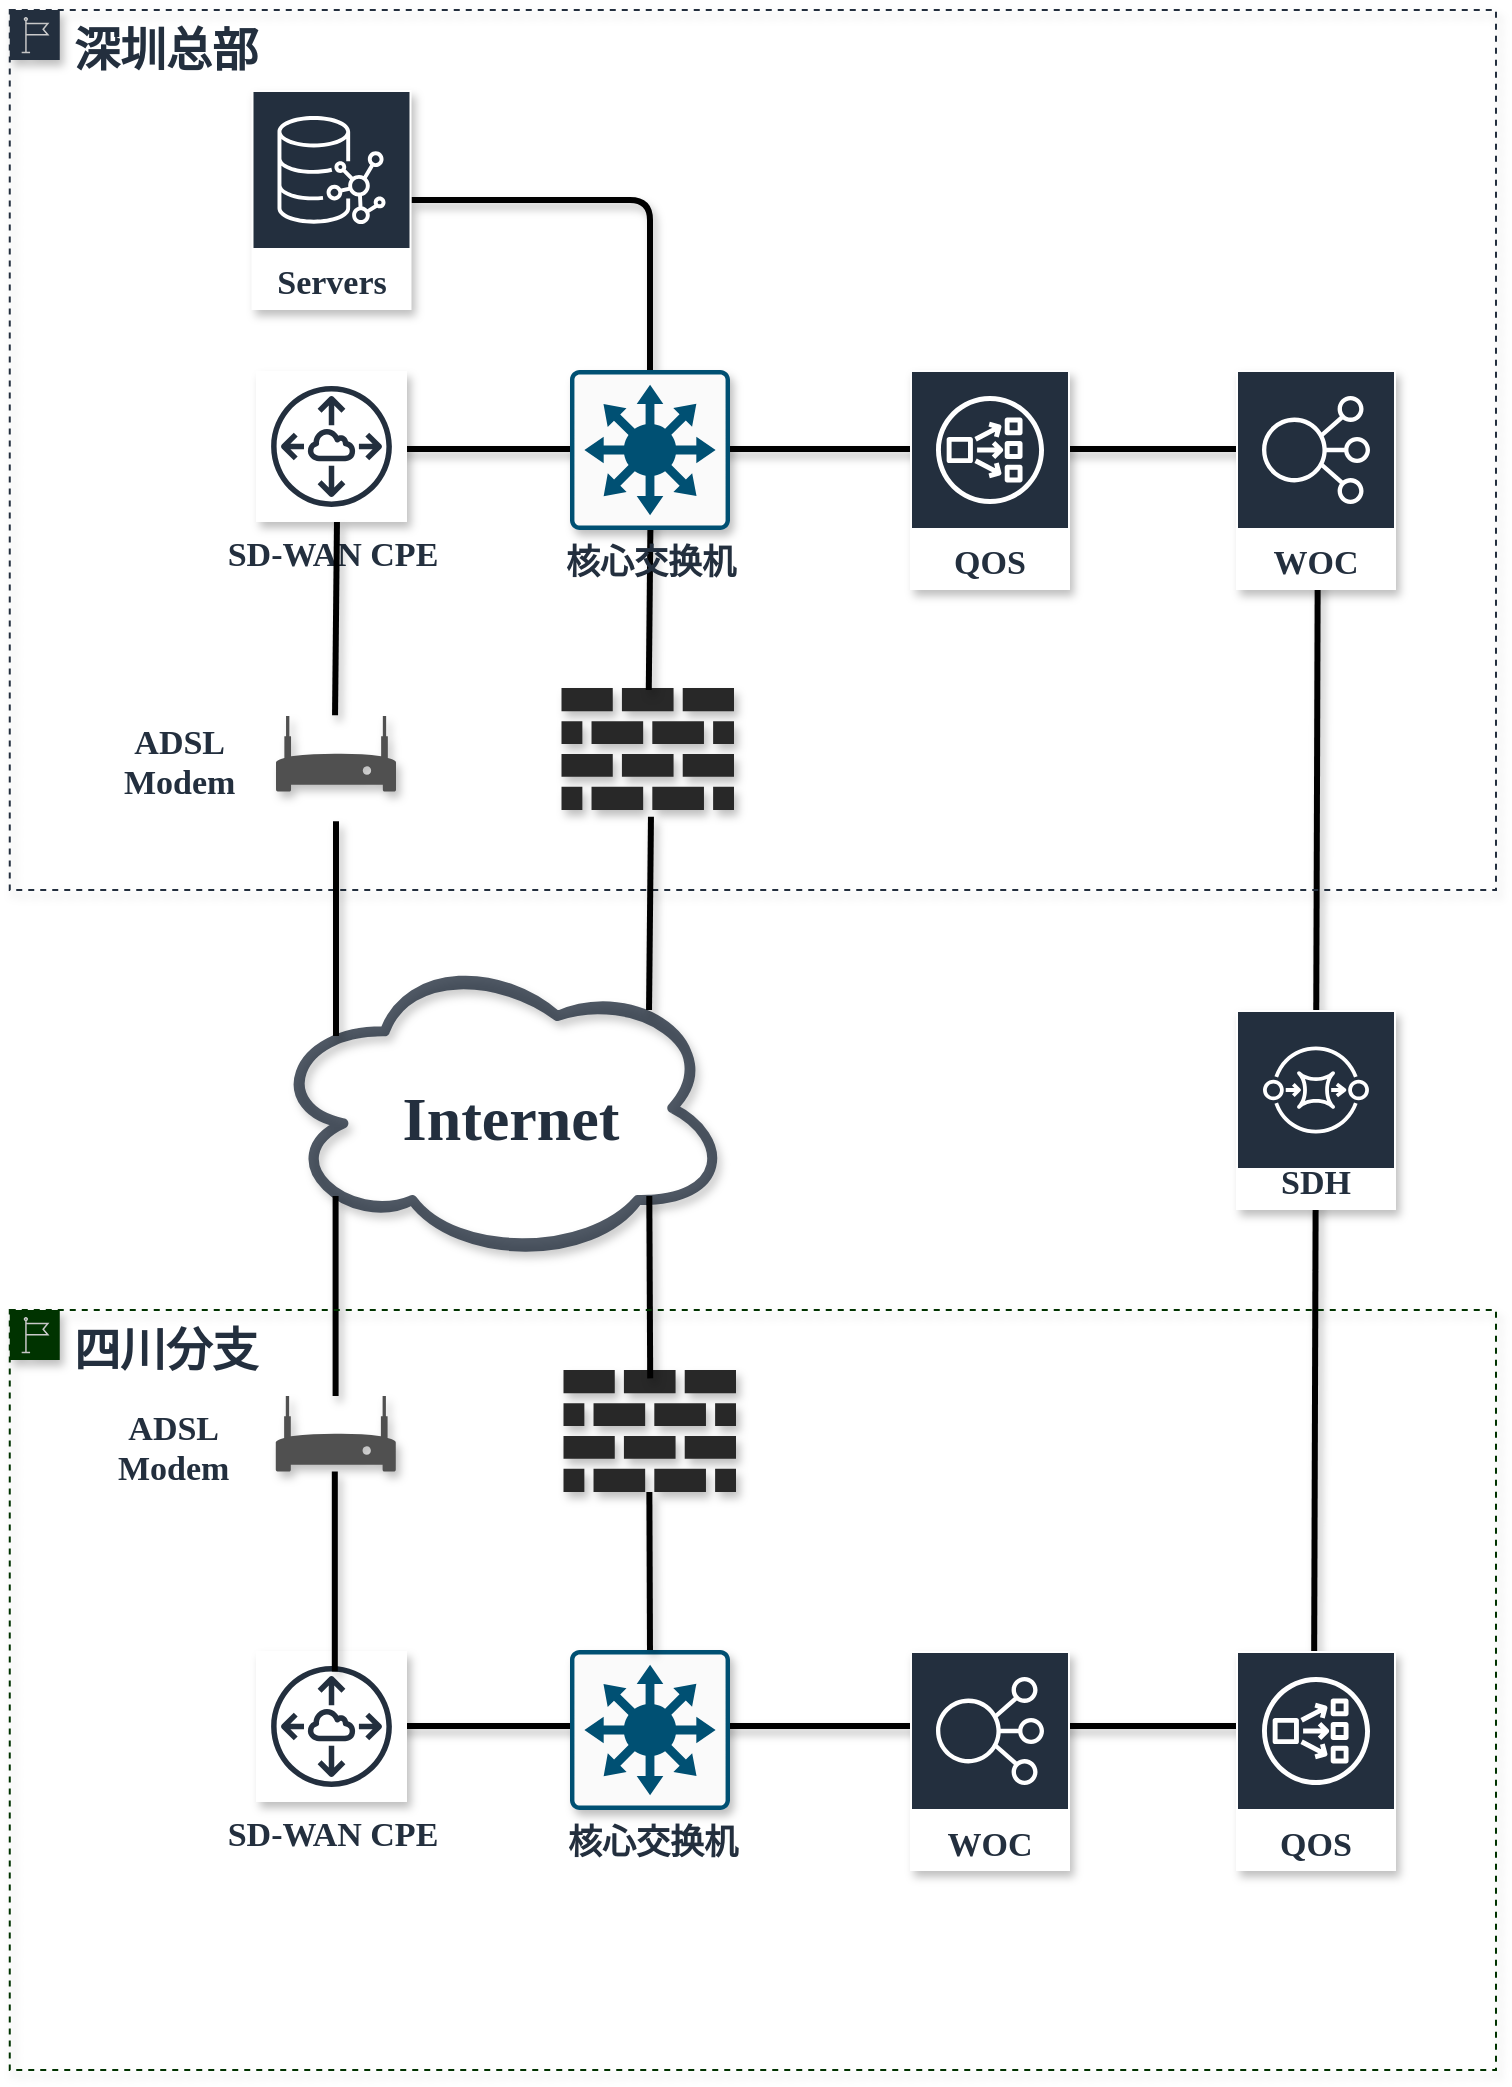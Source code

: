 <mxfile version="14.1.4" type="github" pages="3">
  <diagram id="_4hKqY-cZXE7VdDxUb8r" name="当前拓扑">
    <mxGraphModel dx="1944" dy="616" grid="1" gridSize="10" guides="1" tooltips="1" connect="1" arrows="1" fold="1" page="1" pageScale="1" pageWidth="827" pageHeight="1169" math="0" shadow="0">
      <root>
        <mxCell id="0" />
        <mxCell id="1" parent="0" />
        <mxCell id="y1TS2lOlESR9C19F99Ym-70" value="" style="edgeStyle=none;rounded=0;orthogonalLoop=1;jettySize=auto;html=1;endArrow=none;endFill=0;strokeWidth=3;fontFamily=Verdana;fontSize=17;fontColor=#232F3E;shadow=1;" edge="1" parent="1">
          <mxGeometry relative="1" as="geometry">
            <mxPoint x="170.983" y="340.0" as="sourcePoint" />
            <mxPoint x="169.02" y="940" as="targetPoint" />
          </mxGeometry>
        </mxCell>
        <mxCell id="y1TS2lOlESR9C19F99Ym-62" style="rounded=0;orthogonalLoop=1;jettySize=auto;html=1;fontSize=17;fontColor=#232F3E;fontFamily=Verdana;fontStyle=1;endArrow=none;endFill=0;strokeWidth=3;exitX=0.743;exitY=0.341;exitDx=0;exitDy=0;exitPerimeter=0;shadow=1;" edge="1" parent="1">
          <mxGeometry x="-173.32" y="257.44" as="geometry">
            <mxPoint x="162.57" y="319.5" as="sourcePoint" />
            <mxPoint x="-320.0" y="319.5" as="targetPoint" />
          </mxGeometry>
        </mxCell>
        <mxCell id="y1TS2lOlESR9C19F99Ym-58" style="rounded=0;orthogonalLoop=1;jettySize=auto;html=1;fontSize=17;fontColor=#232F3E;fontFamily=Verdana;fontStyle=1;endArrow=none;endFill=0;strokeWidth=3;exitX=0.743;exitY=0.341;exitDx=0;exitDy=0;exitPerimeter=0;shadow=1;" edge="1" parent="1">
          <mxGeometry x="-174.45" y="895.95" as="geometry">
            <mxPoint x="161.44" y="958.01" as="sourcePoint" />
            <mxPoint x="-321.13" y="958.01" as="targetPoint" />
          </mxGeometry>
        </mxCell>
        <mxCell id="y1TS2lOlESR9C19F99Ym-9" value="WOC" style="outlineConnect=0;fontColor=#232F3E;gradientColor=none;strokeColor=#ffffff;fillColor=#232F3E;dashed=0;verticalLabelPosition=middle;verticalAlign=bottom;align=center;html=1;whiteSpace=wrap;fontSize=17;fontStyle=1;spacing=3;shape=mxgraph.aws4.productIcon;prIcon=mxgraph.aws4.elastic_load_balancing;fontFamily=Verdana;shadow=1;" vertex="1" parent="1">
          <mxGeometry x="130" y="280" width="80" height="110" as="geometry" />
        </mxCell>
        <mxCell id="y1TS2lOlESR9C19F99Ym-15" value="&lt;font color=&quot;#232f3e&quot; style=&quot;font-size: 23px&quot;&gt;深圳总部&lt;/font&gt;" style="outlineConnect=0;gradientColor=none;html=1;whiteSpace=wrap;fontSize=17;fontStyle=1;shape=mxgraph.aws4.group;grIcon=mxgraph.aws4.group_region;fillColor=none;verticalAlign=top;align=left;spacingLeft=30;fontColor=#879196;dashed=1;fontFamily=Verdana;strokeColor=#232F3E;shadow=1;" vertex="1" parent="1">
          <mxGeometry x="-483.12" y="100" width="743.12" height="440" as="geometry" />
        </mxCell>
        <mxCell id="y1TS2lOlESR9C19F99Ym-19" value="QOS" style="outlineConnect=0;fontColor=#232F3E;gradientColor=none;strokeColor=#ffffff;fillColor=#232F3E;dashed=0;verticalLabelPosition=middle;verticalAlign=bottom;align=center;html=1;whiteSpace=wrap;fontSize=17;fontStyle=1;spacing=3;shape=mxgraph.aws4.productIcon;prIcon=mxgraph.aws4.network_load_balancer;fontFamily=Verdana;shadow=1;" vertex="1" parent="1">
          <mxGeometry x="-33" y="280" width="80" height="110" as="geometry" />
        </mxCell>
        <mxCell id="y1TS2lOlESR9C19F99Ym-72" style="edgeStyle=orthogonalEdgeStyle;rounded=1;orthogonalLoop=1;jettySize=auto;html=1;entryX=0.5;entryY=0;entryDx=0;entryDy=0;entryPerimeter=0;endArrow=none;endFill=0;strokeWidth=3;fontFamily=Verdana;fontSize=17;fontColor=#232F3E;sketch=0;shadow=1;" edge="1" parent="1" source="y1TS2lOlESR9C19F99Ym-20" target="y1TS2lOlESR9C19F99Ym-27">
          <mxGeometry relative="1" as="geometry" />
        </mxCell>
        <mxCell id="y1TS2lOlESR9C19F99Ym-20" value="Servers" style="outlineConnect=0;fontColor=#232F3E;gradientColor=none;strokeColor=#ffffff;fillColor=#232F3E;dashed=0;verticalLabelPosition=middle;verticalAlign=bottom;align=center;html=1;whiteSpace=wrap;fontSize=17;fontStyle=1;spacing=3;shape=mxgraph.aws4.productIcon;prIcon=mxgraph.aws4.neptune;fontFamily=Verdana;shadow=1;" vertex="1" parent="1">
          <mxGeometry x="-362.25" y="140" width="80" height="110" as="geometry" />
        </mxCell>
        <mxCell id="y1TS2lOlESR9C19F99Ym-29" value="SD-WAN CPE" style="outlineConnect=0;fontColor=#232F3E;gradientColor=none;strokeColor=#232F3E;fillColor=#ffffff;dashed=0;verticalLabelPosition=bottom;verticalAlign=top;align=center;html=1;fontSize=17;fontStyle=1;aspect=fixed;shape=mxgraph.aws4.resourceIcon;resIcon=mxgraph.aws4.peering;fontFamily=Verdana;shadow=1;" vertex="1" parent="1">
          <mxGeometry x="-360" y="280.5" width="75.5" height="75.5" as="geometry" />
        </mxCell>
        <mxCell id="y1TS2lOlESR9C19F99Ym-30" value="" style="pointerEvents=1;shadow=1;dashed=0;html=1;strokeColor=none;fillColor=#505050;labelPosition=center;verticalLabelPosition=bottom;verticalAlign=top;outlineConnect=0;align=center;shape=mxgraph.office.devices.modem;fontSize=17;fontColor=#232F3E;fontFamily=Verdana;fontStyle=1" vertex="1" parent="1">
          <mxGeometry x="-350" y="453" width="60" height="37.78" as="geometry" />
        </mxCell>
        <mxCell id="y1TS2lOlESR9C19F99Ym-31" value="" style="verticalLabelPosition=bottom;html=1;fillColor=#282828;strokeColor=none;verticalAlign=top;pointerEvents=1;align=center;shape=mxgraph.cisco_safe.security_icons.firewall;dashed=0;fontSize=17;fontColor=#232F3E;fontFamily=Verdana;fontStyle=1;shadow=1;" vertex="1" parent="1">
          <mxGeometry x="-206.25" y="780" width="86.25" height="60.98" as="geometry" />
        </mxCell>
        <mxCell id="y1TS2lOlESR9C19F99Ym-32" value="" style="pointerEvents=1;shadow=1;dashed=0;html=1;strokeColor=none;fillColor=#505050;labelPosition=center;verticalLabelPosition=bottom;verticalAlign=top;outlineConnect=0;align=center;shape=mxgraph.office.devices.modem;fontSize=17;fontColor=#232F3E;fontFamily=Verdana;fontStyle=1" vertex="1" parent="1">
          <mxGeometry x="-350.12" y="793" width="60" height="37.78" as="geometry" />
        </mxCell>
        <mxCell id="y1TS2lOlESR9C19F99Ym-33" value="WOC" style="outlineConnect=0;fontColor=#232F3E;gradientColor=none;strokeColor=#ffffff;fillColor=#232F3E;dashed=0;verticalLabelPosition=middle;verticalAlign=bottom;align=center;html=1;whiteSpace=wrap;fontSize=17;fontStyle=1;spacing=3;shape=mxgraph.aws4.productIcon;prIcon=mxgraph.aws4.elastic_load_balancing;fontFamily=Verdana;shadow=1;" vertex="1" parent="1">
          <mxGeometry x="-33" y="920.5" width="80" height="110" as="geometry" />
        </mxCell>
        <mxCell id="y1TS2lOlESR9C19F99Ym-34" value="SDH" style="outlineConnect=0;fontColor=#232F3E;gradientColor=none;strokeColor=#ffffff;fillColor=#232F3E;dashed=0;verticalLabelPosition=middle;verticalAlign=bottom;align=center;html=1;whiteSpace=wrap;fontSize=17;fontStyle=1;spacing=3;shape=mxgraph.aws4.productIcon;prIcon=mxgraph.aws4.sqs;fontFamily=Verdana;shadow=1;" vertex="1" parent="1">
          <mxGeometry x="130" y="600" width="80" height="100" as="geometry" />
        </mxCell>
        <mxCell id="y1TS2lOlESR9C19F99Ym-35" value="QOS" style="outlineConnect=0;fontColor=#232F3E;gradientColor=none;strokeColor=#ffffff;fillColor=#232F3E;dashed=0;verticalLabelPosition=middle;verticalAlign=bottom;align=center;html=1;whiteSpace=wrap;fontSize=17;fontStyle=1;spacing=3;shape=mxgraph.aws4.productIcon;prIcon=mxgraph.aws4.network_load_balancer;fontFamily=Verdana;shadow=1;" vertex="1" parent="1">
          <mxGeometry x="130" y="920.5" width="80" height="110" as="geometry" />
        </mxCell>
        <mxCell id="y1TS2lOlESR9C19F99Ym-36" value="" style="points=[[0.015,0.015,0],[0.985,0.015,0],[0.985,0.985,0],[0.015,0.985,0],[0.25,0,0],[0.5,0,0],[0.75,0,0],[1,0.25,0],[1,0.5,0],[1,0.75,0],[0.75,1,0],[0.5,1,0],[0.25,1,0],[0,0.75,0],[0,0.5,0],[0,0.25,0]];verticalLabelPosition=bottom;html=1;verticalAlign=top;aspect=fixed;align=center;pointerEvents=1;shape=mxgraph.cisco19.rect;prIcon=l3_switch;fillColor=#FAFAFA;strokeColor=#005073;dashed=0;fontSize=17;fontColor=#232F3E;fontFamily=Verdana;fontStyle=1;shadow=1;" vertex="1" parent="1">
          <mxGeometry x="-203" y="920" width="80" height="80" as="geometry" />
        </mxCell>
        <mxCell id="y1TS2lOlESR9C19F99Ym-37" value="SD-WAN CPE" style="outlineConnect=0;fontColor=#232F3E;gradientColor=none;strokeColor=#232F3E;fillColor=#ffffff;dashed=0;verticalLabelPosition=bottom;verticalAlign=top;align=center;html=1;fontSize=17;fontStyle=1;aspect=fixed;shape=mxgraph.aws4.resourceIcon;resIcon=mxgraph.aws4.peering;fontFamily=Verdana;shadow=1;" vertex="1" parent="1">
          <mxGeometry x="-360" y="920.5" width="75.5" height="75.5" as="geometry" />
        </mxCell>
        <mxCell id="y1TS2lOlESR9C19F99Ym-48" value="" style="group;shadow=1;" vertex="1" connectable="0" parent="1">
          <mxGeometry x="-353.12" y="572.34" width="230" height="155.33" as="geometry" />
        </mxCell>
        <mxCell id="y1TS2lOlESR9C19F99Ym-44" value="" style="ellipse;shape=cloud;whiteSpace=wrap;html=1;dashed=0;fontSize=17;fontColor=#232F3E;fontStyle=1;verticalAlign=bottom;spacing=3;strokeColor=#232F3E;fillColor=none;strokeWidth=5;perimeterSpacing=2;opacity=80;shadow=1;sketch=1;fontFamily=Verdana;" vertex="1" parent="y1TS2lOlESR9C19F99Ym-48">
          <mxGeometry width="230" height="153.33" as="geometry" />
        </mxCell>
        <mxCell id="y1TS2lOlESR9C19F99Ym-45" value="&lt;font style=&quot;font-size: 31px&quot;&gt;Internet&lt;/font&gt;" style="text;html=1;align=center;verticalAlign=middle;resizable=0;points=[];autosize=1;fontSize=17;fontColor=#232F3E;fontFamily=Verdana;fontStyle=1;shadow=1;" vertex="1" parent="y1TS2lOlESR9C19F99Ym-48">
          <mxGeometry x="40.12" y="66.66" width="160" height="30" as="geometry" />
        </mxCell>
        <mxCell id="y1TS2lOlESR9C19F99Ym-52" style="rounded=0;orthogonalLoop=1;jettySize=auto;html=1;fontSize=17;fontColor=#232F3E;fontFamily=Verdana;fontStyle=1;endArrow=none;endFill=0;strokeWidth=3;shadow=1;" edge="1" parent="y1TS2lOlESR9C19F99Ym-48">
          <mxGeometry x="-320" y="502.34" as="geometry">
            <mxPoint x="33.12" y="40.66" as="sourcePoint" />
            <mxPoint x="33.12" y="-66.737" as="targetPoint" />
          </mxGeometry>
        </mxCell>
        <mxCell id="y1TS2lOlESR9C19F99Ym-38" style="rounded=0;orthogonalLoop=1;jettySize=auto;html=1;fontSize=17;fontColor=#232F3E;fontFamily=Verdana;fontStyle=1;entryX=0.807;entryY=0.821;entryDx=0;entryDy=0;entryPerimeter=0;endArrow=none;endFill=0;strokeWidth=3;shadow=1;" edge="1" parent="1">
          <mxGeometry x="-320.2" y="690" as="geometry">
            <mxPoint x="-162.9" y="784.186" as="sourcePoint" />
            <mxPoint x="-163.352" y="693" as="targetPoint" />
          </mxGeometry>
        </mxCell>
        <mxCell id="y1TS2lOlESR9C19F99Ym-47" style="rounded=0;orthogonalLoop=1;jettySize=auto;html=1;fontSize=17;fontColor=#232F3E;fontFamily=Verdana;fontStyle=1;endArrow=none;endFill=0;strokeWidth=3;shadow=1;" edge="1" parent="1">
          <mxGeometry x="-320.2" y="690" as="geometry">
            <mxPoint x="-320.2" y="793" as="sourcePoint" />
            <mxPoint x="-320.2" y="693.037" as="targetPoint" />
          </mxGeometry>
        </mxCell>
        <mxCell id="y1TS2lOlESR9C19F99Ym-55" value="&lt;div style=&quot;text-align: center&quot;&gt;&lt;font face=&quot;verdana&quot;&gt;&lt;b&gt;ADSL&lt;/b&gt;&lt;/font&gt;&lt;/div&gt;&lt;div style=&quot;text-align: center&quot;&gt;&lt;font face=&quot;verdana&quot;&gt;&lt;b&gt;Modem&lt;/b&gt;&lt;/font&gt;&lt;/div&gt;" style="text;whiteSpace=wrap;html=1;fontSize=17;fontFamily=Verdana;fontColor=#232F3E;shadow=1;" vertex="1" parent="1">
          <mxGeometry x="-431.12" y="793" width="78" height="40" as="geometry" />
        </mxCell>
        <mxCell id="y1TS2lOlESR9C19F99Ym-56" style="rounded=0;orthogonalLoop=1;jettySize=auto;html=1;fontSize=17;fontColor=#232F3E;fontFamily=Verdana;fontStyle=1;endArrow=none;endFill=0;strokeWidth=3;shadow=1;" edge="1" parent="1">
          <mxGeometry x="-320.59" y="827.74" as="geometry">
            <mxPoint x="-320.59" y="930.74" as="sourcePoint" />
            <mxPoint x="-320.59" y="830.777" as="targetPoint" />
          </mxGeometry>
        </mxCell>
        <mxCell id="y1TS2lOlESR9C19F99Ym-57" style="rounded=0;orthogonalLoop=1;jettySize=auto;html=1;fontSize=17;fontColor=#232F3E;fontFamily=Verdana;fontStyle=1;endArrow=none;endFill=0;strokeWidth=3;exitX=0.5;exitY=0;exitDx=0;exitDy=0;exitPerimeter=0;shadow=1;" edge="1" parent="1" source="y1TS2lOlESR9C19F99Ym-36">
          <mxGeometry x="-163.32" y="837.94" as="geometry">
            <mxPoint x="-163.32" y="940.94" as="sourcePoint" />
            <mxPoint x="-163.32" y="840.977" as="targetPoint" />
          </mxGeometry>
        </mxCell>
        <mxCell id="y1TS2lOlESR9C19F99Ym-23" value="" style="verticalLabelPosition=bottom;html=1;fillColor=#282828;strokeColor=none;verticalAlign=top;pointerEvents=1;align=center;shape=mxgraph.cisco_safe.security_icons.firewall;dashed=0;fontSize=17;fontColor=#232F3E;fontFamily=Verdana;fontStyle=1;shadow=1;" vertex="1" parent="1">
          <mxGeometry x="-207.25" y="439.02" width="86.25" height="60.98" as="geometry" />
        </mxCell>
        <mxCell id="y1TS2lOlESR9C19F99Ym-66" value="" style="edgeStyle=none;rounded=0;orthogonalLoop=1;jettySize=auto;html=1;endArrow=none;endFill=0;strokeWidth=3;fontFamily=Verdana;fontSize=17;fontColor=#232F3E;shadow=1;" edge="1" parent="1">
          <mxGeometry relative="1" as="geometry">
            <mxPoint x="-162.517" y="503.34" as="sourcePoint" />
            <mxPoint x="-163.48" y="600" as="targetPoint" />
          </mxGeometry>
        </mxCell>
        <mxCell id="y1TS2lOlESR9C19F99Ym-67" value="" style="edgeStyle=none;rounded=0;orthogonalLoop=1;jettySize=auto;html=1;endArrow=none;endFill=0;strokeWidth=3;fontFamily=Verdana;fontSize=17;fontColor=#232F3E;shadow=1;" edge="1" parent="1">
          <mxGeometry relative="1" as="geometry">
            <mxPoint x="-162.647" y="343.34" as="sourcePoint" />
            <mxPoint x="-163.61" y="440.0" as="targetPoint" />
          </mxGeometry>
        </mxCell>
        <mxCell id="y1TS2lOlESR9C19F99Ym-27" value="" style="points=[[0.015,0.015,0],[0.985,0.015,0],[0.985,0.985,0],[0.015,0.985,0],[0.25,0,0],[0.5,0,0],[0.75,0,0],[1,0.25,0],[1,0.5,0],[1,0.75,0],[0.75,1,0],[0.5,1,0],[0.25,1,0],[0,0.75,0],[0,0.5,0],[0,0.25,0]];verticalLabelPosition=bottom;html=1;verticalAlign=top;aspect=fixed;align=center;pointerEvents=1;shape=mxgraph.cisco19.rect;prIcon=l3_switch;fillColor=#FAFAFA;strokeColor=#005073;dashed=0;fontSize=17;fontColor=#232F3E;fontFamily=Verdana;fontStyle=1;shadow=1;" vertex="1" parent="1">
          <mxGeometry x="-203" y="280" width="80" height="80" as="geometry" />
        </mxCell>
        <mxCell id="y1TS2lOlESR9C19F99Ym-68" value="" style="edgeStyle=none;rounded=0;orthogonalLoop=1;jettySize=auto;html=1;endArrow=none;endFill=0;strokeWidth=3;fontFamily=Verdana;fontSize=17;fontColor=#232F3E;shadow=1;" edge="1" parent="1">
          <mxGeometry relative="1" as="geometry">
            <mxPoint x="-319.517" y="356.0" as="sourcePoint" />
            <mxPoint x="-320.48" y="452.66" as="targetPoint" />
          </mxGeometry>
        </mxCell>
        <mxCell id="y1TS2lOlESR9C19F99Ym-69" value="&lt;div style=&quot;text-align: center&quot;&gt;&lt;font face=&quot;verdana&quot;&gt;&lt;b&gt;ADSL&lt;/b&gt;&lt;/font&gt;&lt;/div&gt;&lt;div style=&quot;text-align: center&quot;&gt;&lt;font face=&quot;verdana&quot;&gt;&lt;b&gt;Modem&lt;/b&gt;&lt;/font&gt;&lt;/div&gt;" style="text;whiteSpace=wrap;html=1;fontSize=17;fontFamily=Verdana;fontColor=#232F3E;shadow=1;" vertex="1" parent="1">
          <mxGeometry x="-428.12" y="449.51" width="78" height="40" as="geometry" />
        </mxCell>
        <mxCell id="y1TS2lOlESR9C19F99Ym-71" value="&lt;font color=&quot;#232f3e&quot; style=&quot;font-size: 23px&quot;&gt;四川分支&lt;/font&gt;" style="outlineConnect=0;gradientColor=none;html=1;whiteSpace=wrap;fontSize=17;fontStyle=1;shape=mxgraph.aws4.group;grIcon=mxgraph.aws4.group_region;fillColor=none;verticalAlign=top;align=left;spacingLeft=30;fontColor=#879196;dashed=1;fontFamily=Verdana;strokeColor=#003300;shadow=1;" vertex="1" parent="1">
          <mxGeometry x="-483.12" y="750" width="743.12" height="380" as="geometry" />
        </mxCell>
        <mxCell id="y1TS2lOlESR9C19F99Ym-73" value="&lt;div style=&quot;text-align: center&quot;&gt;&lt;font face=&quot;verdana&quot;&gt;&lt;b&gt;核心交换机&lt;/b&gt;&lt;/font&gt;&lt;/div&gt;" style="text;whiteSpace=wrap;html=1;fontSize=17;fontFamily=Verdana;fontColor=#232F3E;shadow=1;" vertex="1" parent="1">
          <mxGeometry x="-207.25" y="360" width="100" height="40" as="geometry" />
        </mxCell>
        <mxCell id="y1TS2lOlESR9C19F99Ym-75" value="&lt;div style=&quot;text-align: center&quot;&gt;&lt;font face=&quot;verdana&quot;&gt;&lt;b&gt;核心交换机&lt;/b&gt;&lt;/font&gt;&lt;/div&gt;" style="text;whiteSpace=wrap;html=1;fontSize=17;fontFamily=Verdana;fontColor=#232F3E;shadow=1;" vertex="1" parent="1">
          <mxGeometry x="-206.25" y="1000" width="100" height="40" as="geometry" />
        </mxCell>
      </root>
    </mxGraphModel>
  </diagram>
  <diagram name="方案1" id="Rpep03PjDs-hDXbfZKHn">
    <mxGraphModel dx="2391" dy="862" grid="1" gridSize="10" guides="1" tooltips="1" connect="1" arrows="1" fold="1" page="1" pageScale="1" pageWidth="827" pageHeight="1169" math="0" shadow="0">
      <root>
        <mxCell id="Nw8d3IWTRtAiIFlKGtLO-0" />
        <mxCell id="Nw8d3IWTRtAiIFlKGtLO-1" parent="Nw8d3IWTRtAiIFlKGtLO-0" />
        <mxCell id="Nw8d3IWTRtAiIFlKGtLO-34" value="&lt;font color=&quot;#232f3e&quot; style=&quot;font-size: 23px&quot;&gt;四川分支&lt;/font&gt;" style="outlineConnect=0;gradientColor=none;html=1;whiteSpace=wrap;fontSize=17;fontStyle=1;shape=mxgraph.aws4.group;grIcon=mxgraph.aws4.group_region;fillColor=none;verticalAlign=top;align=left;spacingLeft=30;fontColor=#879196;dashed=1;fontFamily=Verdana;strokeColor=#003300;shadow=1;" vertex="1" parent="Nw8d3IWTRtAiIFlKGtLO-1">
          <mxGeometry x="-362.12" y="750" width="792.12" height="380" as="geometry" />
        </mxCell>
        <mxCell id="Nw8d3IWTRtAiIFlKGtLO-6" value="&lt;font color=&quot;#232f3e&quot; style=&quot;font-size: 23px&quot;&gt;深圳总部&lt;/font&gt;" style="outlineConnect=0;gradientColor=none;html=1;whiteSpace=wrap;fontSize=17;fontStyle=1;shape=mxgraph.aws4.group;grIcon=mxgraph.aws4.group_region;fillColor=none;verticalAlign=top;align=left;spacingLeft=30;fontColor=#879196;dashed=1;fontFamily=Verdana;strokeColor=#232F3E;shadow=1;" vertex="1" parent="Nw8d3IWTRtAiIFlKGtLO-1">
          <mxGeometry x="-362.12" y="100" width="792.12" height="440" as="geometry" />
        </mxCell>
        <mxCell id="Nw8d3IWTRtAiIFlKGtLO-2" value="" style="edgeStyle=none;rounded=0;orthogonalLoop=1;jettySize=auto;html=1;endArrow=none;endFill=0;strokeWidth=3;fontFamily=Verdana;fontSize=17;fontColor=#232F3E;shadow=1;" edge="1" parent="Nw8d3IWTRtAiIFlKGtLO-1">
          <mxGeometry relative="1" as="geometry">
            <mxPoint x="323.983" y="340.0" as="sourcePoint" />
            <mxPoint x="322.02" y="940" as="targetPoint" />
          </mxGeometry>
        </mxCell>
        <mxCell id="Nw8d3IWTRtAiIFlKGtLO-3" style="rounded=0;orthogonalLoop=1;jettySize=auto;html=1;fontSize=17;fontColor=#232F3E;fontFamily=Verdana;fontStyle=1;endArrow=none;endFill=0;strokeWidth=3;exitX=0.743;exitY=0.341;exitDx=0;exitDy=0;exitPerimeter=0;shadow=1;" edge="1" parent="Nw8d3IWTRtAiIFlKGtLO-1">
          <mxGeometry x="-3.32" y="257.23" as="geometry">
            <mxPoint x="332.57" y="319.29" as="sourcePoint" />
            <mxPoint x="-150.0" y="319.29" as="targetPoint" />
          </mxGeometry>
        </mxCell>
        <mxCell id="Nw8d3IWTRtAiIFlKGtLO-4" style="rounded=0;orthogonalLoop=1;jettySize=auto;html=1;fontSize=17;fontColor=#232F3E;fontFamily=Verdana;fontStyle=1;endArrow=none;endFill=0;strokeWidth=3;exitX=0.743;exitY=0.341;exitDx=0;exitDy=0;exitPerimeter=0;shadow=1;" edge="1" parent="Nw8d3IWTRtAiIFlKGtLO-1">
          <mxGeometry x="16.68" y="894.98" as="geometry">
            <mxPoint x="352.57" y="957.04" as="sourcePoint" />
            <mxPoint x="-130" y="957.04" as="targetPoint" />
          </mxGeometry>
        </mxCell>
        <mxCell id="Nw8d3IWTRtAiIFlKGtLO-5" value="WOC" style="outlineConnect=0;fontColor=#232F3E;gradientColor=none;strokeColor=#ffffff;fillColor=#232F3E;dashed=0;verticalLabelPosition=middle;verticalAlign=bottom;align=center;html=1;whiteSpace=wrap;fontSize=17;fontStyle=1;spacing=3;shape=mxgraph.aws4.productIcon;prIcon=mxgraph.aws4.elastic_load_balancing;fontFamily=Verdana;shadow=1;" vertex="1" parent="Nw8d3IWTRtAiIFlKGtLO-1">
          <mxGeometry x="283" y="280" width="80" height="110" as="geometry" />
        </mxCell>
        <mxCell id="Nw8d3IWTRtAiIFlKGtLO-7" value="QOS" style="outlineConnect=0;fontColor=#232F3E;gradientColor=none;strokeColor=#ffffff;fillColor=#232F3E;dashed=0;verticalLabelPosition=middle;verticalAlign=bottom;align=center;html=1;whiteSpace=wrap;fontSize=17;fontStyle=1;spacing=3;shape=mxgraph.aws4.productIcon;prIcon=mxgraph.aws4.network_load_balancer;fontFamily=Verdana;shadow=1;" vertex="1" parent="Nw8d3IWTRtAiIFlKGtLO-1">
          <mxGeometry x="120" y="280" width="80" height="110" as="geometry" />
        </mxCell>
        <mxCell id="Nw8d3IWTRtAiIFlKGtLO-8" style="edgeStyle=orthogonalEdgeStyle;rounded=1;orthogonalLoop=1;jettySize=auto;html=1;entryX=0.5;entryY=0;entryDx=0;entryDy=0;entryPerimeter=0;endArrow=none;endFill=0;strokeWidth=3;fontFamily=Verdana;fontSize=17;fontColor=#232F3E;sketch=0;shadow=1;" edge="1" parent="Nw8d3IWTRtAiIFlKGtLO-1" source="Nw8d3IWTRtAiIFlKGtLO-9" target="Nw8d3IWTRtAiIFlKGtLO-31">
          <mxGeometry relative="1" as="geometry" />
        </mxCell>
        <mxCell id="Nw8d3IWTRtAiIFlKGtLO-9" value="Servers" style="outlineConnect=0;fontColor=#232F3E;gradientColor=none;strokeColor=#ffffff;fillColor=#232F3E;dashed=0;verticalLabelPosition=middle;verticalAlign=bottom;align=center;html=1;whiteSpace=wrap;fontSize=17;fontStyle=1;spacing=3;shape=mxgraph.aws4.productIcon;prIcon=mxgraph.aws4.neptune;fontFamily=Verdana;shadow=1;" vertex="1" parent="Nw8d3IWTRtAiIFlKGtLO-1">
          <mxGeometry x="-203.12" y="120" width="80" height="110" as="geometry" />
        </mxCell>
        <mxCell id="Nw8d3IWTRtAiIFlKGtLO-10" value="SD-WAN CPE" style="outlineConnect=0;fontColor=#232F3E;gradientColor=none;strokeColor=#232F3E;fillColor=#ffffff;dashed=0;verticalLabelPosition=bottom;verticalAlign=top;align=center;html=1;fontSize=17;fontStyle=1;aspect=fixed;shape=mxgraph.aws4.resourceIcon;resIcon=mxgraph.aws4.peering;fontFamily=Verdana;shadow=1;" vertex="1" parent="Nw8d3IWTRtAiIFlKGtLO-1">
          <mxGeometry x="-48.88" y="280" width="75.5" height="75.5" as="geometry" />
        </mxCell>
        <mxCell id="Nw8d3IWTRtAiIFlKGtLO-11" value="" style="pointerEvents=1;shadow=1;dashed=0;html=1;strokeColor=none;fillColor=#505050;labelPosition=center;verticalLabelPosition=bottom;verticalAlign=top;outlineConnect=0;align=center;shape=mxgraph.office.devices.modem;fontSize=17;fontColor=#232F3E;fontFamily=Verdana;fontStyle=1" vertex="1" parent="Nw8d3IWTRtAiIFlKGtLO-1">
          <mxGeometry x="-38.88" y="452.5" width="60" height="37.78" as="geometry" />
        </mxCell>
        <mxCell id="Nw8d3IWTRtAiIFlKGtLO-12" value="" style="verticalLabelPosition=bottom;html=1;fillColor=#282828;strokeColor=none;verticalAlign=top;pointerEvents=1;align=center;shape=mxgraph.cisco_safe.security_icons.firewall;dashed=0;fontSize=17;fontColor=#232F3E;fontFamily=Verdana;fontStyle=1;shadow=1;" vertex="1" parent="Nw8d3IWTRtAiIFlKGtLO-1">
          <mxGeometry x="-206.25" y="780" width="86.25" height="60.98" as="geometry" />
        </mxCell>
        <mxCell id="Nw8d3IWTRtAiIFlKGtLO-13" value="" style="pointerEvents=1;shadow=1;dashed=0;html=1;strokeColor=none;fillColor=#505050;labelPosition=center;verticalLabelPosition=bottom;verticalAlign=top;outlineConnect=0;align=center;shape=mxgraph.office.devices.modem;fontSize=17;fontColor=#232F3E;fontFamily=Verdana;fontStyle=1" vertex="1" parent="Nw8d3IWTRtAiIFlKGtLO-1">
          <mxGeometry x="-39" y="792.5" width="60" height="37.78" as="geometry" />
        </mxCell>
        <mxCell id="Nw8d3IWTRtAiIFlKGtLO-14" value="WOC" style="outlineConnect=0;fontColor=#232F3E;gradientColor=none;strokeColor=#ffffff;fillColor=#232F3E;dashed=0;verticalLabelPosition=middle;verticalAlign=bottom;align=center;html=1;whiteSpace=wrap;fontSize=17;fontStyle=1;spacing=3;shape=mxgraph.aws4.productIcon;prIcon=mxgraph.aws4.elastic_load_balancing;fontFamily=Verdana;shadow=1;" vertex="1" parent="Nw8d3IWTRtAiIFlKGtLO-1">
          <mxGeometry x="120" y="920.5" width="80" height="110" as="geometry" />
        </mxCell>
        <mxCell id="Nw8d3IWTRtAiIFlKGtLO-15" value="SDH专线" style="outlineConnect=0;fontColor=#232F3E;gradientColor=none;strokeColor=#ffffff;fillColor=#232F3E;dashed=0;verticalLabelPosition=middle;verticalAlign=bottom;align=center;html=1;whiteSpace=wrap;fontSize=17;fontStyle=1;spacing=3;shape=mxgraph.aws4.productIcon;prIcon=mxgraph.aws4.sqs;fontFamily=Verdana;shadow=1;" vertex="1" parent="Nw8d3IWTRtAiIFlKGtLO-1">
          <mxGeometry x="283" y="600" width="80" height="100" as="geometry" />
        </mxCell>
        <mxCell id="Nw8d3IWTRtAiIFlKGtLO-16" value="QOS" style="outlineConnect=0;fontColor=#232F3E;gradientColor=none;strokeColor=#ffffff;fillColor=#232F3E;dashed=0;verticalLabelPosition=middle;verticalAlign=bottom;align=center;html=1;whiteSpace=wrap;fontSize=17;fontStyle=1;spacing=3;shape=mxgraph.aws4.productIcon;prIcon=mxgraph.aws4.network_load_balancer;fontFamily=Verdana;shadow=1;" vertex="1" parent="Nw8d3IWTRtAiIFlKGtLO-1">
          <mxGeometry x="283" y="920.5" width="80" height="110" as="geometry" />
        </mxCell>
        <mxCell id="Nw8d3IWTRtAiIFlKGtLO-17" value="" style="points=[[0.015,0.015,0],[0.985,0.015,0],[0.985,0.985,0],[0.015,0.985,0],[0.25,0,0],[0.5,0,0],[0.75,0,0],[1,0.25,0],[1,0.5,0],[1,0.75,0],[0.75,1,0],[0.5,1,0],[0.25,1,0],[0,0.75,0],[0,0.5,0],[0,0.25,0]];verticalLabelPosition=bottom;html=1;verticalAlign=top;aspect=fixed;align=center;pointerEvents=1;shape=mxgraph.cisco19.rect;prIcon=l3_switch;fillColor=#FAFAFA;strokeColor=#005073;dashed=0;fontSize=17;fontColor=#232F3E;fontFamily=Verdana;fontStyle=1;shadow=1;" vertex="1" parent="Nw8d3IWTRtAiIFlKGtLO-1">
          <mxGeometry x="-203" y="920" width="80" height="80" as="geometry" />
        </mxCell>
        <mxCell id="Nw8d3IWTRtAiIFlKGtLO-18" value="SD-WAN CPE" style="outlineConnect=0;fontColor=#232F3E;gradientColor=none;strokeColor=#232F3E;fillColor=#ffffff;dashed=0;verticalLabelPosition=bottom;verticalAlign=top;align=center;html=1;fontSize=17;fontStyle=1;aspect=fixed;shape=mxgraph.aws4.resourceIcon;resIcon=mxgraph.aws4.peering;fontFamily=Verdana;shadow=1;" vertex="1" parent="Nw8d3IWTRtAiIFlKGtLO-1">
          <mxGeometry x="-48.88" y="920" width="75.5" height="75.5" as="geometry" />
        </mxCell>
        <mxCell id="Nw8d3IWTRtAiIFlKGtLO-23" style="rounded=0;orthogonalLoop=1;jettySize=auto;html=1;fontSize=17;fontColor=#232F3E;fontFamily=Verdana;fontStyle=1;entryX=0.807;entryY=0.821;entryDx=0;entryDy=0;entryPerimeter=0;endArrow=none;endFill=0;strokeWidth=3;shadow=1;" edge="1" parent="Nw8d3IWTRtAiIFlKGtLO-1">
          <mxGeometry x="-320.2" y="690" as="geometry">
            <mxPoint x="-162.9" y="784.186" as="sourcePoint" />
            <mxPoint x="-163.352" y="693" as="targetPoint" />
          </mxGeometry>
        </mxCell>
        <mxCell id="Nw8d3IWTRtAiIFlKGtLO-24" style="rounded=0;orthogonalLoop=1;jettySize=auto;html=1;fontSize=17;fontColor=#232F3E;fontFamily=Verdana;fontStyle=1;endArrow=none;endFill=0;strokeWidth=3;shadow=1;" edge="1" parent="Nw8d3IWTRtAiIFlKGtLO-1">
          <mxGeometry x="-9.08" y="689.5" as="geometry">
            <mxPoint x="-9.08" y="792.5" as="sourcePoint" />
            <mxPoint x="-9.08" y="692.537" as="targetPoint" />
          </mxGeometry>
        </mxCell>
        <mxCell id="Nw8d3IWTRtAiIFlKGtLO-25" value="&lt;div style=&quot;text-align: center&quot;&gt;&lt;font face=&quot;verdana&quot;&gt;&lt;b&gt;ADSL&lt;/b&gt;&lt;/font&gt;&lt;/div&gt;&lt;div style=&quot;text-align: center&quot;&gt;&lt;font face=&quot;verdana&quot;&gt;&lt;b&gt;Modem&lt;/b&gt;&lt;/font&gt;&lt;/div&gt;" style="text;whiteSpace=wrap;html=1;fontSize=17;fontFamily=Verdana;fontColor=#232F3E;shadow=1;" vertex="1" parent="Nw8d3IWTRtAiIFlKGtLO-1">
          <mxGeometry x="26.62" y="790.28" width="78" height="40" as="geometry" />
        </mxCell>
        <mxCell id="Nw8d3IWTRtAiIFlKGtLO-26" style="rounded=0;orthogonalLoop=1;jettySize=auto;html=1;fontSize=17;fontColor=#232F3E;fontFamily=Verdana;fontStyle=1;endArrow=none;endFill=0;strokeWidth=3;shadow=1;" edge="1" parent="Nw8d3IWTRtAiIFlKGtLO-1">
          <mxGeometry x="-9.47" y="827.24" as="geometry">
            <mxPoint x="-9.47" y="930.24" as="sourcePoint" />
            <mxPoint x="-9.47" y="830.277" as="targetPoint" />
          </mxGeometry>
        </mxCell>
        <mxCell id="Nw8d3IWTRtAiIFlKGtLO-27" style="rounded=0;orthogonalLoop=1;jettySize=auto;html=1;fontSize=17;fontColor=#232F3E;fontFamily=Verdana;fontStyle=1;endArrow=none;endFill=0;strokeWidth=3;exitX=0.5;exitY=0;exitDx=0;exitDy=0;exitPerimeter=0;shadow=1;" edge="1" parent="Nw8d3IWTRtAiIFlKGtLO-1" source="Nw8d3IWTRtAiIFlKGtLO-17">
          <mxGeometry x="-163.32" y="837.94" as="geometry">
            <mxPoint x="-163.32" y="940.94" as="sourcePoint" />
            <mxPoint x="-163.32" y="840.977" as="targetPoint" />
          </mxGeometry>
        </mxCell>
        <mxCell id="Nw8d3IWTRtAiIFlKGtLO-28" value="" style="verticalLabelPosition=bottom;html=1;fillColor=#282828;strokeColor=none;verticalAlign=top;pointerEvents=1;align=center;shape=mxgraph.cisco_safe.security_icons.firewall;dashed=0;fontSize=17;fontColor=#232F3E;fontFamily=Verdana;fontStyle=1;shadow=1;" vertex="1" parent="Nw8d3IWTRtAiIFlKGtLO-1">
          <mxGeometry x="-207.25" y="439.02" width="86.25" height="60.98" as="geometry" />
        </mxCell>
        <mxCell id="Nw8d3IWTRtAiIFlKGtLO-29" value="" style="edgeStyle=none;rounded=0;orthogonalLoop=1;jettySize=auto;html=1;endArrow=none;endFill=0;strokeWidth=3;fontFamily=Verdana;fontSize=17;fontColor=#232F3E;shadow=1;" edge="1" parent="Nw8d3IWTRtAiIFlKGtLO-1">
          <mxGeometry relative="1" as="geometry">
            <mxPoint x="-162.517" y="503.34" as="sourcePoint" />
            <mxPoint x="-163.48" y="600" as="targetPoint" />
          </mxGeometry>
        </mxCell>
        <mxCell id="Nw8d3IWTRtAiIFlKGtLO-30" value="" style="edgeStyle=none;rounded=0;orthogonalLoop=1;jettySize=auto;html=1;endArrow=none;endFill=0;strokeWidth=3;fontFamily=Verdana;fontSize=17;fontColor=#232F3E;shadow=1;" edge="1" parent="Nw8d3IWTRtAiIFlKGtLO-1">
          <mxGeometry relative="1" as="geometry">
            <mxPoint x="-162.647" y="343.34" as="sourcePoint" />
            <mxPoint x="-163.61" y="440.0" as="targetPoint" />
          </mxGeometry>
        </mxCell>
        <mxCell id="Nw8d3IWTRtAiIFlKGtLO-31" value="" style="points=[[0.015,0.015,0],[0.985,0.015,0],[0.985,0.985,0],[0.015,0.985,0],[0.25,0,0],[0.5,0,0],[0.75,0,0],[1,0.25,0],[1,0.5,0],[1,0.75,0],[0.75,1,0],[0.5,1,0],[0.25,1,0],[0,0.75,0],[0,0.5,0],[0,0.25,0]];verticalLabelPosition=bottom;html=1;verticalAlign=top;aspect=fixed;align=center;pointerEvents=1;shape=mxgraph.cisco19.rect;prIcon=l3_switch;fillColor=#FAFAFA;strokeColor=#005073;dashed=0;fontSize=17;fontColor=#232F3E;fontFamily=Verdana;fontStyle=1;shadow=1;" vertex="1" parent="Nw8d3IWTRtAiIFlKGtLO-1">
          <mxGeometry x="-203" y="280" width="80" height="80" as="geometry" />
        </mxCell>
        <mxCell id="Nw8d3IWTRtAiIFlKGtLO-32" value="" style="edgeStyle=none;rounded=0;orthogonalLoop=1;jettySize=auto;html=1;endArrow=none;endFill=0;strokeWidth=3;fontFamily=Verdana;fontSize=17;fontColor=#232F3E;shadow=1;" edge="1" parent="Nw8d3IWTRtAiIFlKGtLO-1">
          <mxGeometry relative="1" as="geometry">
            <mxPoint x="-8.397" y="355.5" as="sourcePoint" />
            <mxPoint x="-9.36" y="452.16" as="targetPoint" />
          </mxGeometry>
        </mxCell>
        <mxCell id="Nw8d3IWTRtAiIFlKGtLO-33" value="&lt;div style=&quot;text-align: center&quot;&gt;&lt;font face=&quot;verdana&quot;&gt;&lt;b&gt;ADSL&lt;/b&gt;&lt;/font&gt;&lt;/div&gt;&lt;div style=&quot;text-align: center&quot;&gt;&lt;font face=&quot;verdana&quot;&gt;&lt;b&gt;Modem&lt;/b&gt;&lt;/font&gt;&lt;/div&gt;" style="text;whiteSpace=wrap;html=1;fontSize=17;fontFamily=Verdana;fontColor=#232F3E;shadow=1;" vertex="1" parent="Nw8d3IWTRtAiIFlKGtLO-1">
          <mxGeometry x="29.62" y="446.79" width="78" height="40" as="geometry" />
        </mxCell>
        <mxCell id="Nw8d3IWTRtAiIFlKGtLO-35" value="&lt;div style=&quot;text-align: center&quot;&gt;&lt;font face=&quot;verdana&quot;&gt;&lt;b&gt;核心交换机&lt;/b&gt;&lt;/font&gt;&lt;/div&gt;" style="text;whiteSpace=wrap;html=1;fontSize=17;fontFamily=Verdana;fontColor=#232F3E;shadow=1;" vertex="1" parent="Nw8d3IWTRtAiIFlKGtLO-1">
          <mxGeometry x="-207.25" y="360" width="100" height="40" as="geometry" />
        </mxCell>
        <mxCell id="Nw8d3IWTRtAiIFlKGtLO-36" value="&lt;div style=&quot;text-align: center&quot;&gt;&lt;font face=&quot;verdana&quot;&gt;&lt;b&gt;核心交换机&lt;/b&gt;&lt;/font&gt;&lt;/div&gt;" style="text;whiteSpace=wrap;html=1;fontSize=17;fontFamily=Verdana;fontColor=#232F3E;shadow=1;" vertex="1" parent="Nw8d3IWTRtAiIFlKGtLO-1">
          <mxGeometry x="-206.25" y="1000" width="100" height="40" as="geometry" />
        </mxCell>
        <mxCell id="Nw8d3IWTRtAiIFlKGtLO-22" style="rounded=0;orthogonalLoop=1;jettySize=auto;html=1;fontSize=17;fontColor=#232F3E;fontFamily=Verdana;fontStyle=1;endArrow=none;endFill=0;strokeWidth=3;shadow=1;" edge="1" parent="Nw8d3IWTRtAiIFlKGtLO-1">
          <mxGeometry x="-362" y="1066.18" as="geometry">
            <mxPoint x="-8.88" y="604.5" as="sourcePoint" />
            <mxPoint x="-8.88" y="497.103" as="targetPoint" />
          </mxGeometry>
        </mxCell>
        <mxCell id="IqMjcfbEHA4XK3Egxwdc-0" value="" style="group" vertex="1" connectable="0" parent="Nw8d3IWTRtAiIFlKGtLO-1">
          <mxGeometry x="-210" y="564" width="230" height="153.33" as="geometry" />
        </mxCell>
        <mxCell id="Nw8d3IWTRtAiIFlKGtLO-20" value="" style="ellipse;shape=cloud;whiteSpace=wrap;html=1;dashed=0;fontSize=17;fontColor=#232F3E;fontStyle=1;verticalAlign=bottom;spacing=3;strokeColor=#232F3E;fillColor=none;strokeWidth=5;perimeterSpacing=2;opacity=80;shadow=1;sketch=1;fontFamily=Verdana;" vertex="1" parent="IqMjcfbEHA4XK3Egxwdc-0">
          <mxGeometry width="230" height="153.33" as="geometry" />
        </mxCell>
        <mxCell id="Nw8d3IWTRtAiIFlKGtLO-21" value="&lt;font style=&quot;font-size: 31px&quot;&gt;Internet&lt;/font&gt;" style="text;html=1;align=center;verticalAlign=middle;resizable=0;points=[];autosize=1;fontSize=17;fontColor=#232F3E;fontFamily=Verdana;fontStyle=1;shadow=1;" vertex="1" parent="IqMjcfbEHA4XK3Egxwdc-0">
          <mxGeometry x="40.12" y="66.66" width="160" height="30" as="geometry" />
        </mxCell>
      </root>
    </mxGraphModel>
  </diagram>
  <diagram name="Copy of 方案1" id="OIG23OtmUwROZYHuotjV">
    <mxGraphModel dx="1609" dy="431" grid="1" gridSize="10" guides="1" tooltips="1" connect="1" arrows="1" fold="1" page="1" pageScale="1" pageWidth="827" pageHeight="1169" math="0" shadow="0">
      <root>
        <mxCell id="PyzX4noh7c5QjDIDKONh-0" />
        <mxCell id="PyzX4noh7c5QjDIDKONh-1" parent="PyzX4noh7c5QjDIDKONh-0" />
        <mxCell id="PyzX4noh7c5QjDIDKONh-2" value="" style="edgeStyle=none;rounded=0;orthogonalLoop=1;jettySize=auto;html=1;endArrow=none;endFill=0;strokeWidth=3;fontFamily=Verdana;fontSize=17;fontColor=#232F3E;shadow=1;" edge="1" parent="PyzX4noh7c5QjDIDKONh-1">
          <mxGeometry relative="1" as="geometry">
            <mxPoint x="170.983" y="340.0" as="sourcePoint" />
            <mxPoint x="169.02" y="940" as="targetPoint" />
          </mxGeometry>
        </mxCell>
        <mxCell id="PyzX4noh7c5QjDIDKONh-3" style="rounded=0;orthogonalLoop=1;jettySize=auto;html=1;fontSize=17;fontColor=#232F3E;fontFamily=Verdana;fontStyle=1;endArrow=none;endFill=0;strokeWidth=3;exitX=0.743;exitY=0.341;exitDx=0;exitDy=0;exitPerimeter=0;shadow=1;" edge="1" parent="PyzX4noh7c5QjDIDKONh-1">
          <mxGeometry x="-173.32" y="257.44" as="geometry">
            <mxPoint x="162.57" y="319.5" as="sourcePoint" />
            <mxPoint x="-320.0" y="319.5" as="targetPoint" />
          </mxGeometry>
        </mxCell>
        <mxCell id="PyzX4noh7c5QjDIDKONh-4" style="rounded=0;orthogonalLoop=1;jettySize=auto;html=1;fontSize=17;fontColor=#232F3E;fontFamily=Verdana;fontStyle=1;endArrow=none;endFill=0;strokeWidth=3;exitX=0.743;exitY=0.341;exitDx=0;exitDy=0;exitPerimeter=0;shadow=1;" edge="1" parent="PyzX4noh7c5QjDIDKONh-1">
          <mxGeometry x="-174.45" y="895.95" as="geometry">
            <mxPoint x="161.44" y="958.01" as="sourcePoint" />
            <mxPoint x="-321.13" y="958.01" as="targetPoint" />
          </mxGeometry>
        </mxCell>
        <mxCell id="PyzX4noh7c5QjDIDKONh-5" value="WOC" style="outlineConnect=0;fontColor=#232F3E;gradientColor=none;strokeColor=#ffffff;fillColor=#232F3E;dashed=0;verticalLabelPosition=middle;verticalAlign=bottom;align=center;html=1;whiteSpace=wrap;fontSize=17;fontStyle=1;spacing=3;shape=mxgraph.aws4.productIcon;prIcon=mxgraph.aws4.elastic_load_balancing;fontFamily=Verdana;shadow=1;" vertex="1" parent="PyzX4noh7c5QjDIDKONh-1">
          <mxGeometry x="130" y="280" width="80" height="110" as="geometry" />
        </mxCell>
        <mxCell id="PyzX4noh7c5QjDIDKONh-6" value="&lt;font color=&quot;#232f3e&quot; style=&quot;font-size: 23px&quot;&gt;深圳总部&lt;/font&gt;" style="outlineConnect=0;gradientColor=none;html=1;whiteSpace=wrap;fontSize=17;fontStyle=1;shape=mxgraph.aws4.group;grIcon=mxgraph.aws4.group_region;fillColor=none;verticalAlign=top;align=left;spacingLeft=30;fontColor=#879196;dashed=1;fontFamily=Verdana;strokeColor=#232F3E;shadow=1;" vertex="1" parent="PyzX4noh7c5QjDIDKONh-1">
          <mxGeometry x="-483.12" y="100" width="743.12" height="440" as="geometry" />
        </mxCell>
        <mxCell id="PyzX4noh7c5QjDIDKONh-7" value="QOS" style="outlineConnect=0;fontColor=#232F3E;gradientColor=none;strokeColor=#ffffff;fillColor=#232F3E;dashed=0;verticalLabelPosition=middle;verticalAlign=bottom;align=center;html=1;whiteSpace=wrap;fontSize=17;fontStyle=1;spacing=3;shape=mxgraph.aws4.productIcon;prIcon=mxgraph.aws4.network_load_balancer;fontFamily=Verdana;shadow=1;" vertex="1" parent="PyzX4noh7c5QjDIDKONh-1">
          <mxGeometry x="-33" y="280" width="80" height="110" as="geometry" />
        </mxCell>
        <mxCell id="PyzX4noh7c5QjDIDKONh-8" style="edgeStyle=orthogonalEdgeStyle;rounded=1;orthogonalLoop=1;jettySize=auto;html=1;entryX=0.5;entryY=0;entryDx=0;entryDy=0;entryPerimeter=0;endArrow=none;endFill=0;strokeWidth=3;fontFamily=Verdana;fontSize=17;fontColor=#232F3E;sketch=0;shadow=1;" edge="1" parent="PyzX4noh7c5QjDIDKONh-1" source="PyzX4noh7c5QjDIDKONh-9" target="PyzX4noh7c5QjDIDKONh-31">
          <mxGeometry relative="1" as="geometry" />
        </mxCell>
        <mxCell id="PyzX4noh7c5QjDIDKONh-9" value="Servers" style="outlineConnect=0;fontColor=#232F3E;gradientColor=none;strokeColor=#ffffff;fillColor=#232F3E;dashed=0;verticalLabelPosition=middle;verticalAlign=bottom;align=center;html=1;whiteSpace=wrap;fontSize=17;fontStyle=1;spacing=3;shape=mxgraph.aws4.productIcon;prIcon=mxgraph.aws4.neptune;fontFamily=Verdana;shadow=1;" vertex="1" parent="PyzX4noh7c5QjDIDKONh-1">
          <mxGeometry x="-362.25" y="140" width="80" height="110" as="geometry" />
        </mxCell>
        <mxCell id="PyzX4noh7c5QjDIDKONh-10" value="SD-WAN CPE" style="outlineConnect=0;fontColor=#232F3E;gradientColor=none;strokeColor=#232F3E;fillColor=#ffffff;dashed=0;verticalLabelPosition=bottom;verticalAlign=top;align=center;html=1;fontSize=17;fontStyle=1;aspect=fixed;shape=mxgraph.aws4.resourceIcon;resIcon=mxgraph.aws4.peering;fontFamily=Verdana;shadow=1;" vertex="1" parent="PyzX4noh7c5QjDIDKONh-1">
          <mxGeometry x="-360" y="280.5" width="75.5" height="75.5" as="geometry" />
        </mxCell>
        <mxCell id="PyzX4noh7c5QjDIDKONh-11" value="" style="pointerEvents=1;shadow=1;dashed=0;html=1;strokeColor=none;fillColor=#505050;labelPosition=center;verticalLabelPosition=bottom;verticalAlign=top;outlineConnect=0;align=center;shape=mxgraph.office.devices.modem;fontSize=17;fontColor=#232F3E;fontFamily=Verdana;fontStyle=1" vertex="1" parent="PyzX4noh7c5QjDIDKONh-1">
          <mxGeometry x="-350" y="453" width="60" height="37.78" as="geometry" />
        </mxCell>
        <mxCell id="PyzX4noh7c5QjDIDKONh-12" value="" style="verticalLabelPosition=bottom;html=1;fillColor=#282828;strokeColor=none;verticalAlign=top;pointerEvents=1;align=center;shape=mxgraph.cisco_safe.security_icons.firewall;dashed=0;fontSize=17;fontColor=#232F3E;fontFamily=Verdana;fontStyle=1;shadow=1;" vertex="1" parent="PyzX4noh7c5QjDIDKONh-1">
          <mxGeometry x="-206.25" y="780" width="86.25" height="60.98" as="geometry" />
        </mxCell>
        <mxCell id="PyzX4noh7c5QjDIDKONh-13" value="" style="pointerEvents=1;shadow=1;dashed=0;html=1;strokeColor=none;fillColor=#505050;labelPosition=center;verticalLabelPosition=bottom;verticalAlign=top;outlineConnect=0;align=center;shape=mxgraph.office.devices.modem;fontSize=17;fontColor=#232F3E;fontFamily=Verdana;fontStyle=1" vertex="1" parent="PyzX4noh7c5QjDIDKONh-1">
          <mxGeometry x="-350.12" y="793" width="60" height="37.78" as="geometry" />
        </mxCell>
        <mxCell id="PyzX4noh7c5QjDIDKONh-14" value="WOC" style="outlineConnect=0;fontColor=#232F3E;gradientColor=none;strokeColor=#ffffff;fillColor=#232F3E;dashed=0;verticalLabelPosition=middle;verticalAlign=bottom;align=center;html=1;whiteSpace=wrap;fontSize=17;fontStyle=1;spacing=3;shape=mxgraph.aws4.productIcon;prIcon=mxgraph.aws4.elastic_load_balancing;fontFamily=Verdana;shadow=1;" vertex="1" parent="PyzX4noh7c5QjDIDKONh-1">
          <mxGeometry x="-33" y="920.5" width="80" height="110" as="geometry" />
        </mxCell>
        <mxCell id="PyzX4noh7c5QjDIDKONh-15" value="SDH" style="outlineConnect=0;fontColor=#232F3E;gradientColor=none;strokeColor=#ffffff;fillColor=#232F3E;dashed=0;verticalLabelPosition=middle;verticalAlign=bottom;align=center;html=1;whiteSpace=wrap;fontSize=17;fontStyle=1;spacing=3;shape=mxgraph.aws4.productIcon;prIcon=mxgraph.aws4.sqs;fontFamily=Verdana;shadow=1;" vertex="1" parent="PyzX4noh7c5QjDIDKONh-1">
          <mxGeometry x="130" y="600" width="80" height="100" as="geometry" />
        </mxCell>
        <mxCell id="PyzX4noh7c5QjDIDKONh-16" value="QOS" style="outlineConnect=0;fontColor=#232F3E;gradientColor=none;strokeColor=#ffffff;fillColor=#232F3E;dashed=0;verticalLabelPosition=middle;verticalAlign=bottom;align=center;html=1;whiteSpace=wrap;fontSize=17;fontStyle=1;spacing=3;shape=mxgraph.aws4.productIcon;prIcon=mxgraph.aws4.network_load_balancer;fontFamily=Verdana;shadow=1;" vertex="1" parent="PyzX4noh7c5QjDIDKONh-1">
          <mxGeometry x="130" y="920.5" width="80" height="110" as="geometry" />
        </mxCell>
        <mxCell id="PyzX4noh7c5QjDIDKONh-17" value="" style="points=[[0.015,0.015,0],[0.985,0.015,0],[0.985,0.985,0],[0.015,0.985,0],[0.25,0,0],[0.5,0,0],[0.75,0,0],[1,0.25,0],[1,0.5,0],[1,0.75,0],[0.75,1,0],[0.5,1,0],[0.25,1,0],[0,0.75,0],[0,0.5,0],[0,0.25,0]];verticalLabelPosition=bottom;html=1;verticalAlign=top;aspect=fixed;align=center;pointerEvents=1;shape=mxgraph.cisco19.rect;prIcon=l3_switch;fillColor=#FAFAFA;strokeColor=#005073;dashed=0;fontSize=17;fontColor=#232F3E;fontFamily=Verdana;fontStyle=1;shadow=1;" vertex="1" parent="PyzX4noh7c5QjDIDKONh-1">
          <mxGeometry x="-203" y="920" width="80" height="80" as="geometry" />
        </mxCell>
        <mxCell id="PyzX4noh7c5QjDIDKONh-18" value="SD-WAN CPE" style="outlineConnect=0;fontColor=#232F3E;gradientColor=none;strokeColor=#232F3E;fillColor=#ffffff;dashed=0;verticalLabelPosition=bottom;verticalAlign=top;align=center;html=1;fontSize=17;fontStyle=1;aspect=fixed;shape=mxgraph.aws4.resourceIcon;resIcon=mxgraph.aws4.peering;fontFamily=Verdana;shadow=1;" vertex="1" parent="PyzX4noh7c5QjDIDKONh-1">
          <mxGeometry x="-360" y="920.5" width="75.5" height="75.5" as="geometry" />
        </mxCell>
        <mxCell id="PyzX4noh7c5QjDIDKONh-19" value="" style="group;shadow=1;" vertex="1" connectable="0" parent="PyzX4noh7c5QjDIDKONh-1">
          <mxGeometry x="-353.12" y="572.34" width="230" height="155.33" as="geometry" />
        </mxCell>
        <mxCell id="PyzX4noh7c5QjDIDKONh-20" value="" style="ellipse;shape=cloud;whiteSpace=wrap;html=1;dashed=0;fontSize=17;fontColor=#232F3E;fontStyle=1;verticalAlign=bottom;spacing=3;strokeColor=#232F3E;fillColor=none;strokeWidth=5;perimeterSpacing=2;opacity=80;shadow=1;sketch=1;fontFamily=Verdana;" vertex="1" parent="PyzX4noh7c5QjDIDKONh-19">
          <mxGeometry width="230" height="153.33" as="geometry" />
        </mxCell>
        <mxCell id="PyzX4noh7c5QjDIDKONh-21" value="&lt;font style=&quot;font-size: 31px&quot;&gt;Internet&lt;/font&gt;" style="text;html=1;align=center;verticalAlign=middle;resizable=0;points=[];autosize=1;fontSize=17;fontColor=#232F3E;fontFamily=Verdana;fontStyle=1;shadow=1;" vertex="1" parent="PyzX4noh7c5QjDIDKONh-19">
          <mxGeometry x="40.12" y="66.66" width="160" height="30" as="geometry" />
        </mxCell>
        <mxCell id="PyzX4noh7c5QjDIDKONh-22" style="rounded=0;orthogonalLoop=1;jettySize=auto;html=1;fontSize=17;fontColor=#232F3E;fontFamily=Verdana;fontStyle=1;endArrow=none;endFill=0;strokeWidth=3;shadow=1;" edge="1" parent="PyzX4noh7c5QjDIDKONh-19">
          <mxGeometry x="-320" y="502.34" as="geometry">
            <mxPoint x="33.12" y="40.66" as="sourcePoint" />
            <mxPoint x="33.12" y="-66.737" as="targetPoint" />
          </mxGeometry>
        </mxCell>
        <mxCell id="PyzX4noh7c5QjDIDKONh-23" style="rounded=0;orthogonalLoop=1;jettySize=auto;html=1;fontSize=17;fontColor=#232F3E;fontFamily=Verdana;fontStyle=1;entryX=0.807;entryY=0.821;entryDx=0;entryDy=0;entryPerimeter=0;endArrow=none;endFill=0;strokeWidth=3;shadow=1;" edge="1" parent="PyzX4noh7c5QjDIDKONh-1">
          <mxGeometry x="-320.2" y="690" as="geometry">
            <mxPoint x="-162.9" y="784.186" as="sourcePoint" />
            <mxPoint x="-163.352" y="693" as="targetPoint" />
          </mxGeometry>
        </mxCell>
        <mxCell id="PyzX4noh7c5QjDIDKONh-24" style="rounded=0;orthogonalLoop=1;jettySize=auto;html=1;fontSize=17;fontColor=#232F3E;fontFamily=Verdana;fontStyle=1;endArrow=none;endFill=0;strokeWidth=3;shadow=1;" edge="1" parent="PyzX4noh7c5QjDIDKONh-1">
          <mxGeometry x="-320.2" y="690" as="geometry">
            <mxPoint x="-320.2" y="793" as="sourcePoint" />
            <mxPoint x="-320.2" y="693.037" as="targetPoint" />
          </mxGeometry>
        </mxCell>
        <mxCell id="PyzX4noh7c5QjDIDKONh-25" value="&lt;div style=&quot;text-align: center&quot;&gt;&lt;font face=&quot;verdana&quot;&gt;&lt;b&gt;ADSL&lt;/b&gt;&lt;/font&gt;&lt;/div&gt;&lt;div style=&quot;text-align: center&quot;&gt;&lt;font face=&quot;verdana&quot;&gt;&lt;b&gt;Modem&lt;/b&gt;&lt;/font&gt;&lt;/div&gt;" style="text;whiteSpace=wrap;html=1;fontSize=17;fontFamily=Verdana;fontColor=#232F3E;shadow=1;" vertex="1" parent="PyzX4noh7c5QjDIDKONh-1">
          <mxGeometry x="-431.12" y="793" width="78" height="40" as="geometry" />
        </mxCell>
        <mxCell id="PyzX4noh7c5QjDIDKONh-26" style="rounded=0;orthogonalLoop=1;jettySize=auto;html=1;fontSize=17;fontColor=#232F3E;fontFamily=Verdana;fontStyle=1;endArrow=none;endFill=0;strokeWidth=3;shadow=1;" edge="1" parent="PyzX4noh7c5QjDIDKONh-1">
          <mxGeometry x="-320.59" y="827.74" as="geometry">
            <mxPoint x="-320.59" y="930.74" as="sourcePoint" />
            <mxPoint x="-320.59" y="830.777" as="targetPoint" />
          </mxGeometry>
        </mxCell>
        <mxCell id="PyzX4noh7c5QjDIDKONh-27" style="rounded=0;orthogonalLoop=1;jettySize=auto;html=1;fontSize=17;fontColor=#232F3E;fontFamily=Verdana;fontStyle=1;endArrow=none;endFill=0;strokeWidth=3;exitX=0.5;exitY=0;exitDx=0;exitDy=0;exitPerimeter=0;shadow=1;" edge="1" parent="PyzX4noh7c5QjDIDKONh-1" source="PyzX4noh7c5QjDIDKONh-17">
          <mxGeometry x="-163.32" y="837.94" as="geometry">
            <mxPoint x="-163.32" y="940.94" as="sourcePoint" />
            <mxPoint x="-163.32" y="840.977" as="targetPoint" />
          </mxGeometry>
        </mxCell>
        <mxCell id="PyzX4noh7c5QjDIDKONh-28" value="" style="verticalLabelPosition=bottom;html=1;fillColor=#282828;strokeColor=none;verticalAlign=top;pointerEvents=1;align=center;shape=mxgraph.cisco_safe.security_icons.firewall;dashed=0;fontSize=17;fontColor=#232F3E;fontFamily=Verdana;fontStyle=1;shadow=1;" vertex="1" parent="PyzX4noh7c5QjDIDKONh-1">
          <mxGeometry x="-207.25" y="439.02" width="86.25" height="60.98" as="geometry" />
        </mxCell>
        <mxCell id="PyzX4noh7c5QjDIDKONh-29" value="" style="edgeStyle=none;rounded=0;orthogonalLoop=1;jettySize=auto;html=1;endArrow=none;endFill=0;strokeWidth=3;fontFamily=Verdana;fontSize=17;fontColor=#232F3E;shadow=1;" edge="1" parent="PyzX4noh7c5QjDIDKONh-1">
          <mxGeometry relative="1" as="geometry">
            <mxPoint x="-162.517" y="503.34" as="sourcePoint" />
            <mxPoint x="-163.48" y="600" as="targetPoint" />
          </mxGeometry>
        </mxCell>
        <mxCell id="PyzX4noh7c5QjDIDKONh-30" value="" style="edgeStyle=none;rounded=0;orthogonalLoop=1;jettySize=auto;html=1;endArrow=none;endFill=0;strokeWidth=3;fontFamily=Verdana;fontSize=17;fontColor=#232F3E;shadow=1;" edge="1" parent="PyzX4noh7c5QjDIDKONh-1">
          <mxGeometry relative="1" as="geometry">
            <mxPoint x="-162.647" y="343.34" as="sourcePoint" />
            <mxPoint x="-163.61" y="440.0" as="targetPoint" />
          </mxGeometry>
        </mxCell>
        <mxCell id="PyzX4noh7c5QjDIDKONh-31" value="" style="points=[[0.015,0.015,0],[0.985,0.015,0],[0.985,0.985,0],[0.015,0.985,0],[0.25,0,0],[0.5,0,0],[0.75,0,0],[1,0.25,0],[1,0.5,0],[1,0.75,0],[0.75,1,0],[0.5,1,0],[0.25,1,0],[0,0.75,0],[0,0.5,0],[0,0.25,0]];verticalLabelPosition=bottom;html=1;verticalAlign=top;aspect=fixed;align=center;pointerEvents=1;shape=mxgraph.cisco19.rect;prIcon=l3_switch;fillColor=#FAFAFA;strokeColor=#005073;dashed=0;fontSize=17;fontColor=#232F3E;fontFamily=Verdana;fontStyle=1;shadow=1;" vertex="1" parent="PyzX4noh7c5QjDIDKONh-1">
          <mxGeometry x="-203" y="280" width="80" height="80" as="geometry" />
        </mxCell>
        <mxCell id="PyzX4noh7c5QjDIDKONh-32" value="" style="edgeStyle=none;rounded=0;orthogonalLoop=1;jettySize=auto;html=1;endArrow=none;endFill=0;strokeWidth=3;fontFamily=Verdana;fontSize=17;fontColor=#232F3E;shadow=1;" edge="1" parent="PyzX4noh7c5QjDIDKONh-1">
          <mxGeometry relative="1" as="geometry">
            <mxPoint x="-319.517" y="356.0" as="sourcePoint" />
            <mxPoint x="-320.48" y="452.66" as="targetPoint" />
          </mxGeometry>
        </mxCell>
        <mxCell id="PyzX4noh7c5QjDIDKONh-33" value="&lt;div style=&quot;text-align: center&quot;&gt;&lt;font face=&quot;verdana&quot;&gt;&lt;b&gt;ADSL&lt;/b&gt;&lt;/font&gt;&lt;/div&gt;&lt;div style=&quot;text-align: center&quot;&gt;&lt;font face=&quot;verdana&quot;&gt;&lt;b&gt;Modem&lt;/b&gt;&lt;/font&gt;&lt;/div&gt;" style="text;whiteSpace=wrap;html=1;fontSize=17;fontFamily=Verdana;fontColor=#232F3E;shadow=1;" vertex="1" parent="PyzX4noh7c5QjDIDKONh-1">
          <mxGeometry x="-428.12" y="449.51" width="78" height="40" as="geometry" />
        </mxCell>
        <mxCell id="PyzX4noh7c5QjDIDKONh-34" value="&lt;font color=&quot;#232f3e&quot; style=&quot;font-size: 23px&quot;&gt;四川分支&lt;/font&gt;" style="outlineConnect=0;gradientColor=none;html=1;whiteSpace=wrap;fontSize=17;fontStyle=1;shape=mxgraph.aws4.group;grIcon=mxgraph.aws4.group_region;fillColor=none;verticalAlign=top;align=left;spacingLeft=30;fontColor=#879196;dashed=1;fontFamily=Verdana;strokeColor=#003300;shadow=1;" vertex="1" parent="PyzX4noh7c5QjDIDKONh-1">
          <mxGeometry x="-483.12" y="750" width="743.12" height="380" as="geometry" />
        </mxCell>
        <mxCell id="PyzX4noh7c5QjDIDKONh-35" value="&lt;div style=&quot;text-align: center&quot;&gt;&lt;font face=&quot;verdana&quot;&gt;&lt;b&gt;核心交换机&lt;/b&gt;&lt;/font&gt;&lt;/div&gt;" style="text;whiteSpace=wrap;html=1;fontSize=17;fontFamily=Verdana;fontColor=#232F3E;shadow=1;" vertex="1" parent="PyzX4noh7c5QjDIDKONh-1">
          <mxGeometry x="-207.25" y="360" width="100" height="40" as="geometry" />
        </mxCell>
        <mxCell id="PyzX4noh7c5QjDIDKONh-36" value="&lt;div style=&quot;text-align: center&quot;&gt;&lt;font face=&quot;verdana&quot;&gt;&lt;b&gt;核心交换机&lt;/b&gt;&lt;/font&gt;&lt;/div&gt;" style="text;whiteSpace=wrap;html=1;fontSize=17;fontFamily=Verdana;fontColor=#232F3E;shadow=1;" vertex="1" parent="PyzX4noh7c5QjDIDKONh-1">
          <mxGeometry x="-206.25" y="1000" width="100" height="40" as="geometry" />
        </mxCell>
      </root>
    </mxGraphModel>
  </diagram>
</mxfile>
